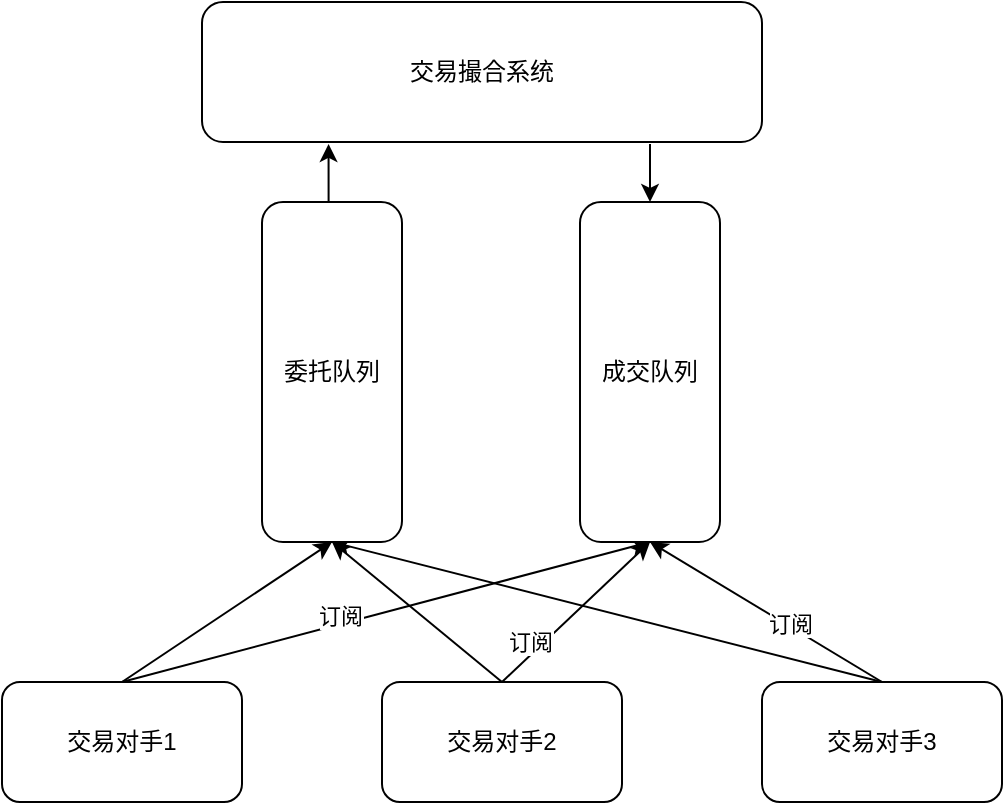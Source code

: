 <mxfile version="26.0.5">
  <diagram name="第 1 页" id="Zwy5icPw73rnX72DsE2P">
    <mxGraphModel dx="1050" dy="541" grid="1" gridSize="10" guides="1" tooltips="1" connect="1" arrows="1" fold="1" page="1" pageScale="1" pageWidth="827" pageHeight="1169" math="0" shadow="0">
      <root>
        <mxCell id="0" />
        <mxCell id="1" parent="0" />
        <mxCell id="oaic1tGb4EcLIH26HLOP-1" value="交易撮合系统" style="rounded=1;whiteSpace=wrap;html=1;" vertex="1" parent="1">
          <mxGeometry x="190" y="20" width="280" height="70" as="geometry" />
        </mxCell>
        <mxCell id="oaic1tGb4EcLIH26HLOP-6" style="rounded=0;orthogonalLoop=1;jettySize=auto;html=1;exitX=0.5;exitY=0;exitDx=0;exitDy=0;entryX=0.5;entryY=1;entryDx=0;entryDy=0;" edge="1" parent="1" source="oaic1tGb4EcLIH26HLOP-2" target="oaic1tGb4EcLIH26HLOP-5">
          <mxGeometry relative="1" as="geometry" />
        </mxCell>
        <mxCell id="oaic1tGb4EcLIH26HLOP-16" style="rounded=0;orthogonalLoop=1;jettySize=auto;html=1;exitX=0.5;exitY=0;exitDx=0;exitDy=0;entryX=0.5;entryY=1;entryDx=0;entryDy=0;" edge="1" parent="1" source="oaic1tGb4EcLIH26HLOP-2" target="oaic1tGb4EcLIH26HLOP-10">
          <mxGeometry relative="1" as="geometry" />
        </mxCell>
        <mxCell id="oaic1tGb4EcLIH26HLOP-20" value="订阅" style="edgeLabel;html=1;align=center;verticalAlign=middle;resizable=0;points=[];" vertex="1" connectable="0" parent="oaic1tGb4EcLIH26HLOP-16">
          <mxGeometry x="-0.169" y="4" relative="1" as="geometry">
            <mxPoint as="offset" />
          </mxGeometry>
        </mxCell>
        <mxCell id="oaic1tGb4EcLIH26HLOP-2" value="交易对手1" style="rounded=1;whiteSpace=wrap;html=1;" vertex="1" parent="1">
          <mxGeometry x="90" y="360" width="120" height="60" as="geometry" />
        </mxCell>
        <mxCell id="oaic1tGb4EcLIH26HLOP-7" style="rounded=0;orthogonalLoop=1;jettySize=auto;html=1;exitX=0.5;exitY=0;exitDx=0;exitDy=0;entryX=0.5;entryY=1;entryDx=0;entryDy=0;" edge="1" parent="1" source="oaic1tGb4EcLIH26HLOP-3" target="oaic1tGb4EcLIH26HLOP-5">
          <mxGeometry relative="1" as="geometry" />
        </mxCell>
        <mxCell id="oaic1tGb4EcLIH26HLOP-14" style="rounded=0;orthogonalLoop=1;jettySize=auto;html=1;exitX=0.5;exitY=0;exitDx=0;exitDy=0;entryX=0.5;entryY=1;entryDx=0;entryDy=0;" edge="1" parent="1" source="oaic1tGb4EcLIH26HLOP-3" target="oaic1tGb4EcLIH26HLOP-10">
          <mxGeometry relative="1" as="geometry" />
        </mxCell>
        <mxCell id="oaic1tGb4EcLIH26HLOP-19" value="订阅" style="edgeLabel;html=1;align=center;verticalAlign=middle;resizable=0;points=[];" vertex="1" connectable="0" parent="oaic1tGb4EcLIH26HLOP-14">
          <mxGeometry x="-0.53" y="5" relative="1" as="geometry">
            <mxPoint as="offset" />
          </mxGeometry>
        </mxCell>
        <mxCell id="oaic1tGb4EcLIH26HLOP-3" value="交易对手2" style="rounded=1;whiteSpace=wrap;html=1;" vertex="1" parent="1">
          <mxGeometry x="280" y="360" width="120" height="60" as="geometry" />
        </mxCell>
        <mxCell id="oaic1tGb4EcLIH26HLOP-8" style="rounded=0;orthogonalLoop=1;jettySize=auto;html=1;exitX=0.5;exitY=0;exitDx=0;exitDy=0;entryX=0.5;entryY=1;entryDx=0;entryDy=0;" edge="1" parent="1" source="oaic1tGb4EcLIH26HLOP-4" target="oaic1tGb4EcLIH26HLOP-5">
          <mxGeometry relative="1" as="geometry" />
        </mxCell>
        <mxCell id="oaic1tGb4EcLIH26HLOP-17" style="rounded=0;orthogonalLoop=1;jettySize=auto;html=1;exitX=0.5;exitY=0;exitDx=0;exitDy=0;entryX=0.5;entryY=1;entryDx=0;entryDy=0;" edge="1" parent="1" source="oaic1tGb4EcLIH26HLOP-4" target="oaic1tGb4EcLIH26HLOP-10">
          <mxGeometry relative="1" as="geometry" />
        </mxCell>
        <mxCell id="oaic1tGb4EcLIH26HLOP-18" value="订阅" style="edgeLabel;html=1;align=center;verticalAlign=middle;resizable=0;points=[];" vertex="1" connectable="0" parent="oaic1tGb4EcLIH26HLOP-17">
          <mxGeometry x="-0.194" y="-1" relative="1" as="geometry">
            <mxPoint as="offset" />
          </mxGeometry>
        </mxCell>
        <mxCell id="oaic1tGb4EcLIH26HLOP-4" value="交易对手3" style="rounded=1;whiteSpace=wrap;html=1;" vertex="1" parent="1">
          <mxGeometry x="470" y="360" width="120" height="60" as="geometry" />
        </mxCell>
        <mxCell id="oaic1tGb4EcLIH26HLOP-5" value="委托队列" style="rounded=1;whiteSpace=wrap;html=1;" vertex="1" parent="1">
          <mxGeometry x="220" y="120" width="70" height="170" as="geometry" />
        </mxCell>
        <mxCell id="oaic1tGb4EcLIH26HLOP-9" style="edgeStyle=orthogonalEdgeStyle;rounded=0;orthogonalLoop=1;jettySize=auto;html=1;exitX=0.5;exitY=0;exitDx=0;exitDy=0;entryX=0.226;entryY=1.014;entryDx=0;entryDy=0;entryPerimeter=0;" edge="1" parent="1" source="oaic1tGb4EcLIH26HLOP-5" target="oaic1tGb4EcLIH26HLOP-1">
          <mxGeometry relative="1" as="geometry">
            <mxPoint x="253" y="100" as="targetPoint" />
          </mxGeometry>
        </mxCell>
        <mxCell id="oaic1tGb4EcLIH26HLOP-10" value="成交队列" style="rounded=1;whiteSpace=wrap;html=1;" vertex="1" parent="1">
          <mxGeometry x="379" y="120" width="70" height="170" as="geometry" />
        </mxCell>
        <mxCell id="oaic1tGb4EcLIH26HLOP-11" style="edgeStyle=orthogonalEdgeStyle;rounded=0;orthogonalLoop=1;jettySize=auto;html=1;exitX=0.5;exitY=0;exitDx=0;exitDy=0;entryX=0.8;entryY=1.014;entryDx=0;entryDy=0;entryPerimeter=0;startArrow=classic;startFill=1;endArrow=none;endFill=0;" edge="1" parent="1" source="oaic1tGb4EcLIH26HLOP-10" target="oaic1tGb4EcLIH26HLOP-1">
          <mxGeometry relative="1" as="geometry" />
        </mxCell>
      </root>
    </mxGraphModel>
  </diagram>
</mxfile>
